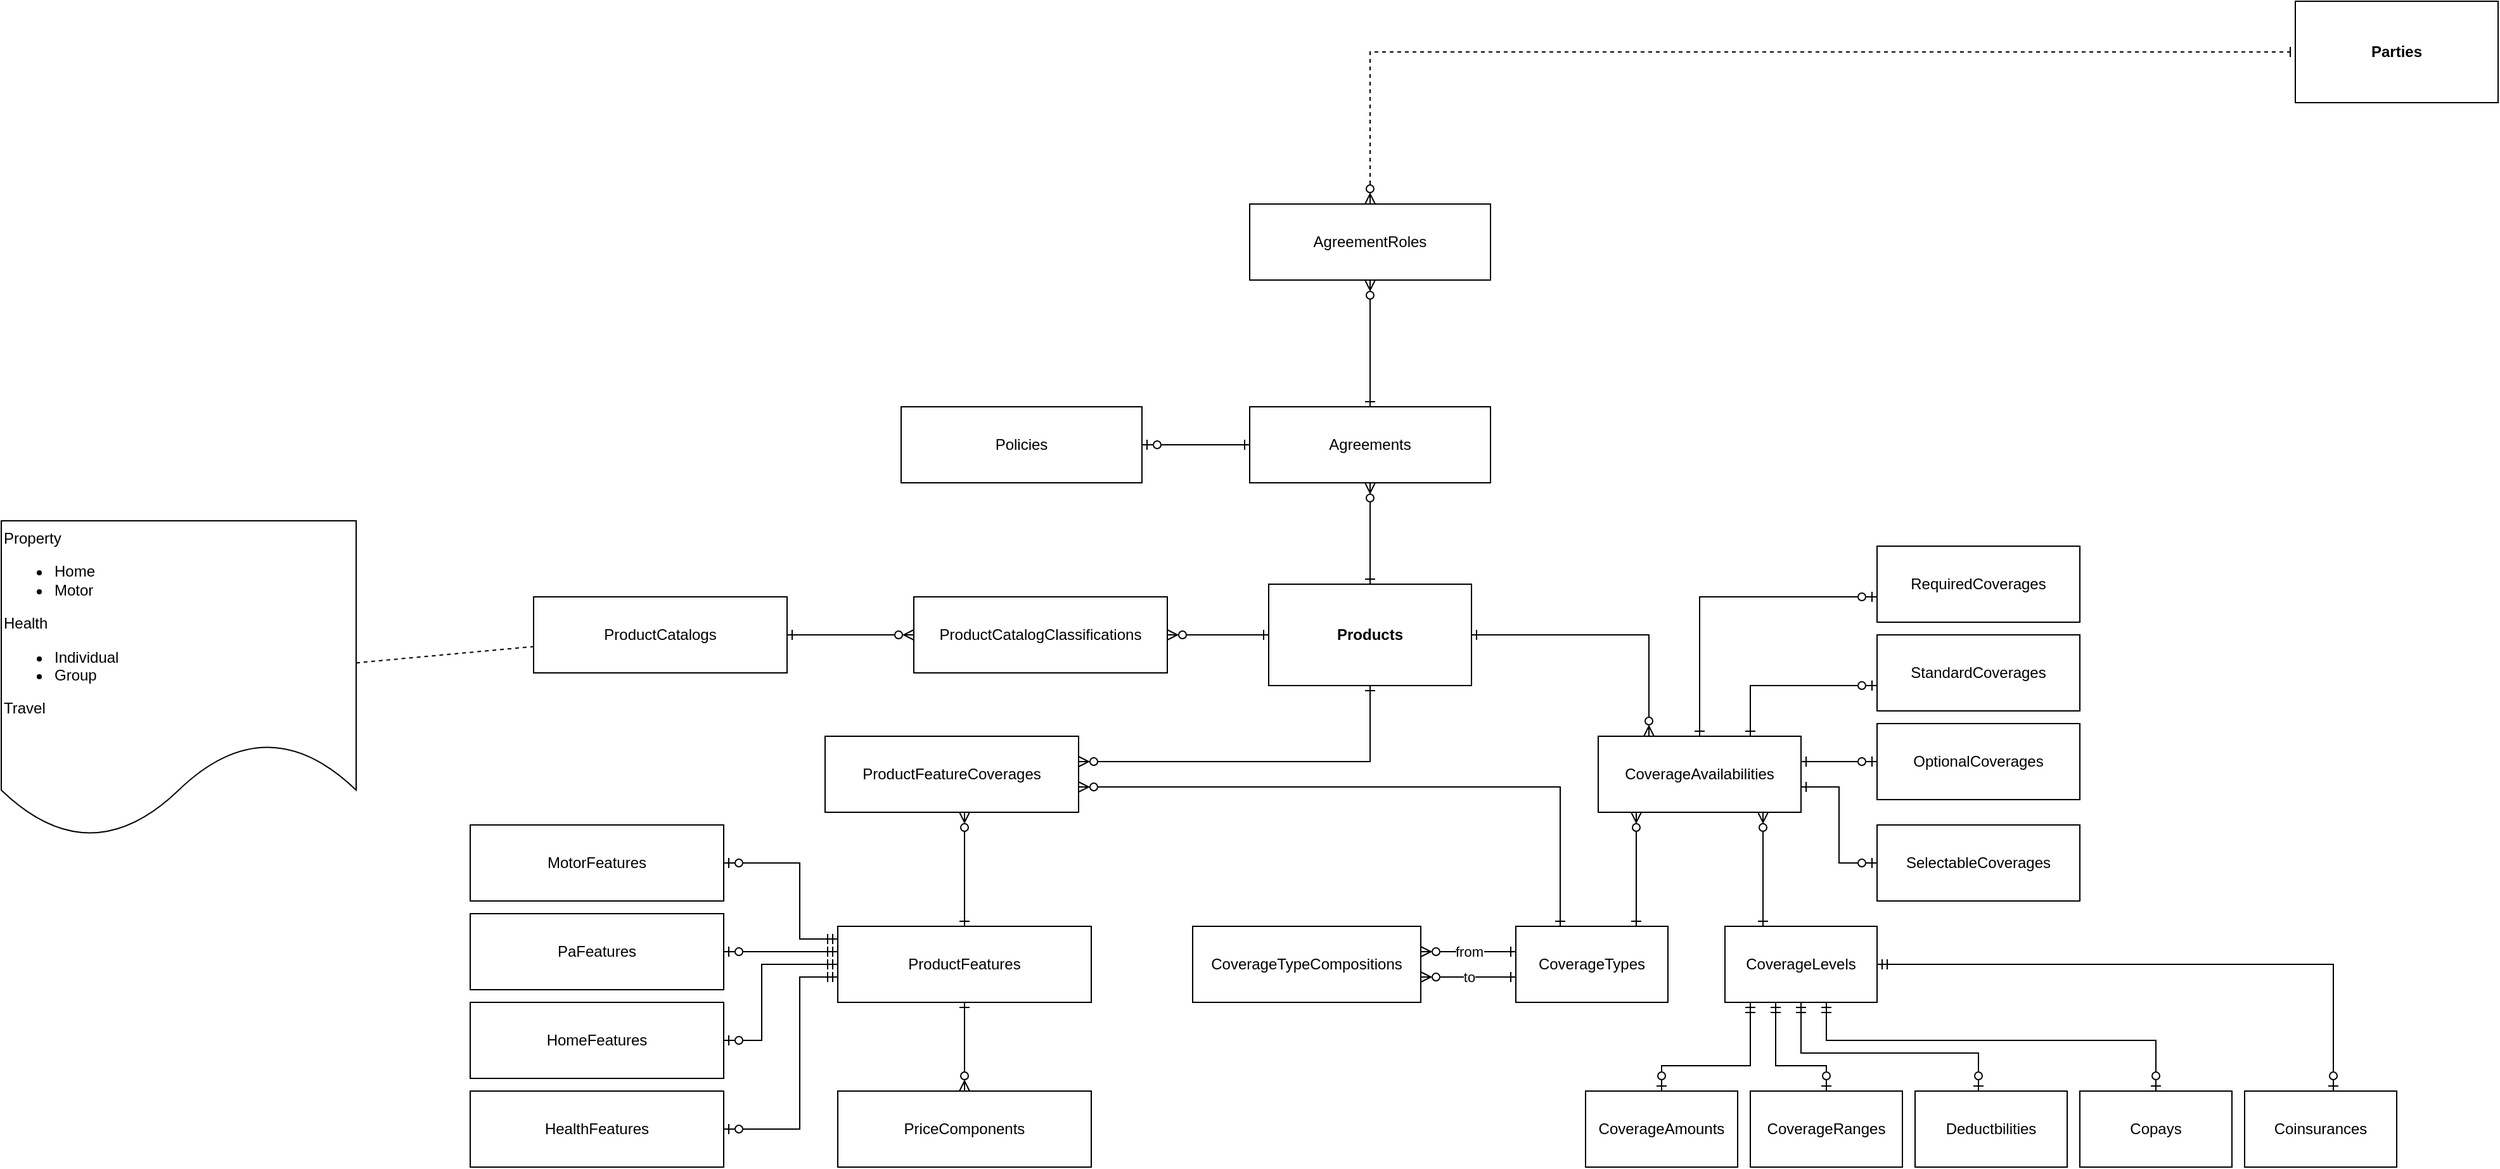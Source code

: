 <mxfile version="27.2.0">
  <diagram name="Page-1" id="UG3h2oHKd8cI5t2Z76ql">
    <mxGraphModel dx="1775" dy="1591" grid="1" gridSize="10" guides="1" tooltips="1" connect="1" arrows="1" fold="1" page="1" pageScale="1" pageWidth="850" pageHeight="1100" math="0" shadow="0">
      <root>
        <mxCell id="0" />
        <mxCell id="1" parent="0" />
        <mxCell id="Gwfefa4xqPAHv9ycmTIK-1" value="Products" style="rounded=0;whiteSpace=wrap;html=1;fontStyle=1" vertex="1" parent="1">
          <mxGeometry x="230" y="90" width="160" height="80" as="geometry" />
        </mxCell>
        <mxCell id="Gwfefa4xqPAHv9ycmTIK-2" value="CoverageTypes" style="rounded=0;whiteSpace=wrap;html=1;" vertex="1" parent="1">
          <mxGeometry x="425" y="360" width="120" height="60" as="geometry" />
        </mxCell>
        <mxCell id="Gwfefa4xqPAHv9ycmTIK-4" style="edgeStyle=orthogonalEdgeStyle;rounded=0;orthogonalLoop=1;jettySize=auto;html=1;endArrow=ERone;endFill=0;startArrow=ERzeroToMany;startFill=0;" edge="1" parent="1" source="Gwfefa4xqPAHv9ycmTIK-3" target="Gwfefa4xqPAHv9ycmTIK-2">
          <mxGeometry relative="1" as="geometry">
            <Array as="points">
              <mxPoint x="520" y="320" />
              <mxPoint x="520" y="320" />
            </Array>
          </mxGeometry>
        </mxCell>
        <mxCell id="Gwfefa4xqPAHv9ycmTIK-18" style="edgeStyle=orthogonalEdgeStyle;rounded=0;orthogonalLoop=1;jettySize=auto;html=1;endArrow=ERone;endFill=0;startArrow=ERzeroToMany;startFill=0;" edge="1" parent="1" source="Gwfefa4xqPAHv9ycmTIK-3" target="Gwfefa4xqPAHv9ycmTIK-1">
          <mxGeometry relative="1" as="geometry">
            <Array as="points">
              <mxPoint x="530" y="130" />
            </Array>
          </mxGeometry>
        </mxCell>
        <mxCell id="Gwfefa4xqPAHv9ycmTIK-20" style="edgeStyle=orthogonalEdgeStyle;rounded=0;orthogonalLoop=1;jettySize=auto;html=1;startArrow=ERone;startFill=0;endArrow=ERzeroToOne;endFill=0;" edge="1" parent="1" source="Gwfefa4xqPAHv9ycmTIK-3" target="Gwfefa4xqPAHv9ycmTIK-19">
          <mxGeometry relative="1" as="geometry">
            <Array as="points">
              <mxPoint x="570" y="100" />
            </Array>
          </mxGeometry>
        </mxCell>
        <mxCell id="Gwfefa4xqPAHv9ycmTIK-3" value="CoverageAvailabilities" style="rounded=0;whiteSpace=wrap;html=1;" vertex="1" parent="1">
          <mxGeometry x="490" y="210" width="160" height="60" as="geometry" />
        </mxCell>
        <mxCell id="Gwfefa4xqPAHv9ycmTIK-13" style="edgeStyle=orthogonalEdgeStyle;rounded=0;orthogonalLoop=1;jettySize=auto;html=1;startArrow=ERmandOne;startFill=0;endArrow=ERzeroToOne;endFill=0;" edge="1" parent="1" source="Gwfefa4xqPAHv9ycmTIK-5" target="Gwfefa4xqPAHv9ycmTIK-8">
          <mxGeometry relative="1" as="geometry">
            <Array as="points">
              <mxPoint x="610" y="470" />
              <mxPoint x="540" y="470" />
            </Array>
          </mxGeometry>
        </mxCell>
        <mxCell id="Gwfefa4xqPAHv9ycmTIK-5" value="CoverageLevels" style="rounded=0;whiteSpace=wrap;html=1;" vertex="1" parent="1">
          <mxGeometry x="590" y="360" width="120" height="60" as="geometry" />
        </mxCell>
        <mxCell id="Gwfefa4xqPAHv9ycmTIK-6" style="edgeStyle=orthogonalEdgeStyle;rounded=0;orthogonalLoop=1;jettySize=auto;html=1;endArrow=ERone;endFill=0;startArrow=ERzeroToMany;startFill=0;" edge="1" parent="1" source="Gwfefa4xqPAHv9ycmTIK-3" target="Gwfefa4xqPAHv9ycmTIK-5">
          <mxGeometry relative="1" as="geometry">
            <mxPoint x="640" y="300" as="sourcePoint" />
            <mxPoint x="640" y="400" as="targetPoint" />
            <Array as="points">
              <mxPoint x="620" y="320" />
              <mxPoint x="620" y="320" />
            </Array>
          </mxGeometry>
        </mxCell>
        <mxCell id="Gwfefa4xqPAHv9ycmTIK-8" value="CoverageAmounts" style="rounded=0;whiteSpace=wrap;html=1;" vertex="1" parent="1">
          <mxGeometry x="480" y="490" width="120" height="60" as="geometry" />
        </mxCell>
        <mxCell id="Gwfefa4xqPAHv9ycmTIK-9" value="CoverageRanges" style="rounded=0;whiteSpace=wrap;html=1;" vertex="1" parent="1">
          <mxGeometry x="610" y="490" width="120" height="60" as="geometry" />
        </mxCell>
        <mxCell id="Gwfefa4xqPAHv9ycmTIK-10" value="Deductbilities" style="rounded=0;whiteSpace=wrap;html=1;" vertex="1" parent="1">
          <mxGeometry x="740" y="490" width="120" height="60" as="geometry" />
        </mxCell>
        <mxCell id="Gwfefa4xqPAHv9ycmTIK-11" value="Copays" style="rounded=0;whiteSpace=wrap;html=1;" vertex="1" parent="1">
          <mxGeometry x="870" y="490" width="120" height="60" as="geometry" />
        </mxCell>
        <mxCell id="Gwfefa4xqPAHv9ycmTIK-12" value="Coinsurances" style="rounded=0;whiteSpace=wrap;html=1;" vertex="1" parent="1">
          <mxGeometry x="1000" y="490" width="120" height="60" as="geometry" />
        </mxCell>
        <mxCell id="Gwfefa4xqPAHv9ycmTIK-14" style="edgeStyle=orthogonalEdgeStyle;rounded=0;orthogonalLoop=1;jettySize=auto;html=1;startArrow=ERmandOne;startFill=0;endArrow=ERzeroToOne;endFill=0;" edge="1" parent="1" source="Gwfefa4xqPAHv9ycmTIK-5" target="Gwfefa4xqPAHv9ycmTIK-9">
          <mxGeometry relative="1" as="geometry">
            <mxPoint x="900" y="440" as="sourcePoint" />
            <mxPoint x="790" y="500" as="targetPoint" />
            <Array as="points">
              <mxPoint x="630" y="470" />
              <mxPoint x="670" y="470" />
            </Array>
          </mxGeometry>
        </mxCell>
        <mxCell id="Gwfefa4xqPAHv9ycmTIK-15" style="edgeStyle=orthogonalEdgeStyle;rounded=0;orthogonalLoop=1;jettySize=auto;html=1;startArrow=ERmandOne;startFill=0;endArrow=ERzeroToOne;endFill=0;" edge="1" parent="1" source="Gwfefa4xqPAHv9ycmTIK-5" target="Gwfefa4xqPAHv9ycmTIK-10">
          <mxGeometry relative="1" as="geometry">
            <mxPoint x="760" y="440" as="sourcePoint" />
            <mxPoint x="790" y="500" as="targetPoint" />
            <Array as="points">
              <mxPoint x="650" y="460" />
              <mxPoint x="790" y="460" />
            </Array>
          </mxGeometry>
        </mxCell>
        <mxCell id="Gwfefa4xqPAHv9ycmTIK-16" style="edgeStyle=orthogonalEdgeStyle;rounded=0;orthogonalLoop=1;jettySize=auto;html=1;startArrow=ERmandOne;startFill=0;endArrow=ERzeroToOne;endFill=0;" edge="1" parent="1" source="Gwfefa4xqPAHv9ycmTIK-5" target="Gwfefa4xqPAHv9ycmTIK-11">
          <mxGeometry relative="1" as="geometry">
            <mxPoint x="800" y="420" as="sourcePoint" />
            <mxPoint x="940" y="480" as="targetPoint" />
            <Array as="points">
              <mxPoint x="670" y="450" />
              <mxPoint x="930" y="450" />
            </Array>
          </mxGeometry>
        </mxCell>
        <mxCell id="Gwfefa4xqPAHv9ycmTIK-17" style="edgeStyle=orthogonalEdgeStyle;rounded=0;orthogonalLoop=1;jettySize=auto;html=1;startArrow=ERmandOne;startFill=0;endArrow=ERzeroToOne;endFill=0;" edge="1" parent="1" source="Gwfefa4xqPAHv9ycmTIK-5" target="Gwfefa4xqPAHv9ycmTIK-12">
          <mxGeometry relative="1" as="geometry">
            <mxPoint x="880" y="410" as="sourcePoint" />
            <mxPoint x="1020" y="470" as="targetPoint" />
            <Array as="points">
              <mxPoint x="1070" y="390" />
            </Array>
          </mxGeometry>
        </mxCell>
        <mxCell id="Gwfefa4xqPAHv9ycmTIK-19" value="RequiredCoverages" style="rounded=0;whiteSpace=wrap;html=1;" vertex="1" parent="1">
          <mxGeometry x="710" y="60" width="160" height="60" as="geometry" />
        </mxCell>
        <mxCell id="Gwfefa4xqPAHv9ycmTIK-21" value="StandardCoverages" style="rounded=0;whiteSpace=wrap;html=1;" vertex="1" parent="1">
          <mxGeometry x="710" y="130" width="160" height="60" as="geometry" />
        </mxCell>
        <mxCell id="Gwfefa4xqPAHv9ycmTIK-22" value="OptionalCoverages" style="rounded=0;whiteSpace=wrap;html=1;" vertex="1" parent="1">
          <mxGeometry x="710" y="200" width="160" height="60" as="geometry" />
        </mxCell>
        <mxCell id="Gwfefa4xqPAHv9ycmTIK-23" value="SelectableCoverages" style="rounded=0;whiteSpace=wrap;html=1;" vertex="1" parent="1">
          <mxGeometry x="710" y="280" width="160" height="60" as="geometry" />
        </mxCell>
        <mxCell id="Gwfefa4xqPAHv9ycmTIK-24" style="edgeStyle=orthogonalEdgeStyle;rounded=0;orthogonalLoop=1;jettySize=auto;html=1;startArrow=ERone;startFill=0;endArrow=ERzeroToOne;endFill=0;" edge="1" parent="1" source="Gwfefa4xqPAHv9ycmTIK-3" target="Gwfefa4xqPAHv9ycmTIK-21">
          <mxGeometry relative="1" as="geometry">
            <mxPoint x="920" y="280" as="sourcePoint" />
            <mxPoint x="1060" y="170" as="targetPoint" />
            <Array as="points">
              <mxPoint x="610" y="170" />
            </Array>
          </mxGeometry>
        </mxCell>
        <mxCell id="Gwfefa4xqPAHv9ycmTIK-25" style="edgeStyle=orthogonalEdgeStyle;rounded=0;orthogonalLoop=1;jettySize=auto;html=1;startArrow=ERone;startFill=0;endArrow=ERzeroToOne;endFill=0;" edge="1" parent="1" source="Gwfefa4xqPAHv9ycmTIK-3" target="Gwfefa4xqPAHv9ycmTIK-22">
          <mxGeometry relative="1" as="geometry">
            <mxPoint x="930" y="300" as="sourcePoint" />
            <mxPoint x="1030" y="260" as="targetPoint" />
            <Array as="points">
              <mxPoint x="670" y="230" />
              <mxPoint x="670" y="230" />
            </Array>
          </mxGeometry>
        </mxCell>
        <mxCell id="Gwfefa4xqPAHv9ycmTIK-26" style="edgeStyle=orthogonalEdgeStyle;rounded=0;orthogonalLoop=1;jettySize=auto;html=1;startArrow=ERone;startFill=0;endArrow=ERzeroToOne;endFill=0;" edge="1" parent="1" source="Gwfefa4xqPAHv9ycmTIK-3" target="Gwfefa4xqPAHv9ycmTIK-23">
          <mxGeometry relative="1" as="geometry">
            <mxPoint x="670" y="290" as="sourcePoint" />
            <mxPoint x="730" y="290" as="targetPoint" />
            <Array as="points">
              <mxPoint x="680" y="250" />
              <mxPoint x="680" y="310" />
            </Array>
          </mxGeometry>
        </mxCell>
        <mxCell id="Gwfefa4xqPAHv9ycmTIK-28" value="from" style="edgeStyle=orthogonalEdgeStyle;rounded=0;orthogonalLoop=1;jettySize=auto;html=1;endArrow=ERone;endFill=0;startArrow=ERzeroToMany;startFill=0;" edge="1" parent="1" source="Gwfefa4xqPAHv9ycmTIK-27" target="Gwfefa4xqPAHv9ycmTIK-2">
          <mxGeometry relative="1" as="geometry">
            <Array as="points">
              <mxPoint x="390" y="380" />
              <mxPoint x="390" y="380" />
            </Array>
          </mxGeometry>
        </mxCell>
        <mxCell id="Gwfefa4xqPAHv9ycmTIK-27" value="CoverageTypeCompositions" style="rounded=0;whiteSpace=wrap;html=1;" vertex="1" parent="1">
          <mxGeometry x="170" y="360" width="180" height="60" as="geometry" />
        </mxCell>
        <mxCell id="Gwfefa4xqPAHv9ycmTIK-29" value="to" style="edgeStyle=orthogonalEdgeStyle;rounded=0;orthogonalLoop=1;jettySize=auto;html=1;endArrow=ERone;endFill=0;startArrow=ERzeroToMany;startFill=0;" edge="1" parent="1" source="Gwfefa4xqPAHv9ycmTIK-27" target="Gwfefa4xqPAHv9ycmTIK-2">
          <mxGeometry relative="1" as="geometry">
            <mxPoint x="370" y="420" as="sourcePoint" />
            <mxPoint x="480" y="420" as="targetPoint" />
            <Array as="points">
              <mxPoint x="370" y="400" />
              <mxPoint x="370" y="400" />
            </Array>
          </mxGeometry>
        </mxCell>
        <mxCell id="Gwfefa4xqPAHv9ycmTIK-31" style="edgeStyle=orthogonalEdgeStyle;rounded=0;orthogonalLoop=1;jettySize=auto;html=1;endArrow=ERone;endFill=0;startArrow=ERzeroToMany;startFill=0;" edge="1" parent="1" source="Gwfefa4xqPAHv9ycmTIK-30" target="Gwfefa4xqPAHv9ycmTIK-1">
          <mxGeometry relative="1" as="geometry">
            <Array as="points">
              <mxPoint x="10" y="130" />
            </Array>
          </mxGeometry>
        </mxCell>
        <mxCell id="Gwfefa4xqPAHv9ycmTIK-33" style="edgeStyle=orthogonalEdgeStyle;rounded=0;orthogonalLoop=1;jettySize=auto;html=1;endArrow=ERone;endFill=0;startArrow=ERzeroToMany;startFill=0;" edge="1" parent="1" source="Gwfefa4xqPAHv9ycmTIK-30" target="Gwfefa4xqPAHv9ycmTIK-32">
          <mxGeometry relative="1" as="geometry" />
        </mxCell>
        <mxCell id="Gwfefa4xqPAHv9ycmTIK-30" value="ProductCatalogClassifications" style="rounded=0;whiteSpace=wrap;html=1;" vertex="1" parent="1">
          <mxGeometry x="-50" y="100" width="200" height="60" as="geometry" />
        </mxCell>
        <mxCell id="Gwfefa4xqPAHv9ycmTIK-32" value="ProductCatalogs" style="rounded=0;whiteSpace=wrap;html=1;" vertex="1" parent="1">
          <mxGeometry x="-350" y="100" width="200" height="60" as="geometry" />
        </mxCell>
        <mxCell id="Gwfefa4xqPAHv9ycmTIK-35" style="rounded=0;orthogonalLoop=1;jettySize=auto;html=1;dashed=1;endArrow=none;endFill=0;" edge="1" parent="1" source="Gwfefa4xqPAHv9ycmTIK-34" target="Gwfefa4xqPAHv9ycmTIK-32">
          <mxGeometry relative="1" as="geometry" />
        </mxCell>
        <mxCell id="Gwfefa4xqPAHv9ycmTIK-34" value="Property&lt;div style=&quot;&quot;&gt;&lt;ul&gt;&lt;li&gt;Home&lt;/li&gt;&lt;li&gt;Motor&lt;/li&gt;&lt;/ul&gt;&lt;/div&gt;&lt;div&gt;Health&lt;/div&gt;&lt;div&gt;&lt;ul&gt;&lt;li&gt;Individual&lt;/li&gt;&lt;li&gt;Group&lt;/li&gt;&lt;/ul&gt;&lt;div&gt;Travel&lt;/div&gt;&lt;/div&gt;&lt;div&gt;&lt;br&gt;&lt;/div&gt;" style="shape=document;whiteSpace=wrap;html=1;boundedLbl=1;align=left;verticalAlign=middle;" vertex="1" parent="1">
          <mxGeometry x="-770" y="40" width="280" height="250" as="geometry" />
        </mxCell>
        <mxCell id="Gwfefa4xqPAHv9ycmTIK-39" style="edgeStyle=orthogonalEdgeStyle;rounded=0;orthogonalLoop=1;jettySize=auto;html=1;endArrow=ERone;endFill=0;startArrow=ERzeroToMany;startFill=0;" edge="1" parent="1" source="Gwfefa4xqPAHv9ycmTIK-38" target="Gwfefa4xqPAHv9ycmTIK-1">
          <mxGeometry relative="1" as="geometry">
            <Array as="points">
              <mxPoint x="310" y="230" />
            </Array>
          </mxGeometry>
        </mxCell>
        <mxCell id="Gwfefa4xqPAHv9ycmTIK-43" style="edgeStyle=orthogonalEdgeStyle;rounded=0;orthogonalLoop=1;jettySize=auto;html=1;startArrow=ERzeroToMany;startFill=0;endArrow=ERone;endFill=0;" edge="1" parent="1" source="Gwfefa4xqPAHv9ycmTIK-38" target="Gwfefa4xqPAHv9ycmTIK-40">
          <mxGeometry relative="1" as="geometry">
            <Array as="points">
              <mxPoint x="-10" y="300" />
              <mxPoint x="-10" y="300" />
            </Array>
          </mxGeometry>
        </mxCell>
        <mxCell id="Gwfefa4xqPAHv9ycmTIK-38" value="ProductFeatureCoverages" style="rounded=0;whiteSpace=wrap;html=1;" vertex="1" parent="1">
          <mxGeometry x="-120" y="210" width="200" height="60" as="geometry" />
        </mxCell>
        <mxCell id="Gwfefa4xqPAHv9ycmTIK-42" style="edgeStyle=orthogonalEdgeStyle;rounded=0;orthogonalLoop=1;jettySize=auto;html=1;startArrow=ERone;startFill=0;endArrow=ERzeroToMany;endFill=0;" edge="1" parent="1" source="Gwfefa4xqPAHv9ycmTIK-40" target="Gwfefa4xqPAHv9ycmTIK-41">
          <mxGeometry relative="1" as="geometry" />
        </mxCell>
        <mxCell id="Gwfefa4xqPAHv9ycmTIK-40" value="ProductFeatures" style="rounded=0;whiteSpace=wrap;html=1;" vertex="1" parent="1">
          <mxGeometry x="-110" y="360" width="200" height="60" as="geometry" />
        </mxCell>
        <mxCell id="Gwfefa4xqPAHv9ycmTIK-41" value="PriceComponents" style="rounded=0;whiteSpace=wrap;html=1;" vertex="1" parent="1">
          <mxGeometry x="-110" y="490" width="200" height="60" as="geometry" />
        </mxCell>
        <mxCell id="Gwfefa4xqPAHv9ycmTIK-44" style="edgeStyle=orthogonalEdgeStyle;rounded=0;orthogonalLoop=1;jettySize=auto;html=1;endArrow=ERone;endFill=0;startArrow=ERzeroToMany;startFill=0;" edge="1" parent="1" source="Gwfefa4xqPAHv9ycmTIK-38" target="Gwfefa4xqPAHv9ycmTIK-2">
          <mxGeometry relative="1" as="geometry">
            <mxPoint x="260" y="380" as="sourcePoint" />
            <mxPoint x="490" y="320" as="targetPoint" />
            <Array as="points">
              <mxPoint x="460" y="250" />
            </Array>
          </mxGeometry>
        </mxCell>
        <mxCell id="Gwfefa4xqPAHv9ycmTIK-45" value="MotorFeatures" style="rounded=0;whiteSpace=wrap;html=1;" vertex="1" parent="1">
          <mxGeometry x="-400" y="280" width="200" height="60" as="geometry" />
        </mxCell>
        <mxCell id="Gwfefa4xqPAHv9ycmTIK-46" value="PaFeatures" style="rounded=0;whiteSpace=wrap;html=1;" vertex="1" parent="1">
          <mxGeometry x="-400" y="350" width="200" height="60" as="geometry" />
        </mxCell>
        <mxCell id="Gwfefa4xqPAHv9ycmTIK-47" value="HomeFeatures" style="rounded=0;whiteSpace=wrap;html=1;" vertex="1" parent="1">
          <mxGeometry x="-400" y="420" width="200" height="60" as="geometry" />
        </mxCell>
        <mxCell id="Gwfefa4xqPAHv9ycmTIK-48" value="HealthFeatures" style="rounded=0;whiteSpace=wrap;html=1;" vertex="1" parent="1">
          <mxGeometry x="-400" y="490" width="200" height="60" as="geometry" />
        </mxCell>
        <mxCell id="Gwfefa4xqPAHv9ycmTIK-49" style="edgeStyle=orthogonalEdgeStyle;rounded=0;orthogonalLoop=1;jettySize=auto;html=1;startArrow=ERmandOne;startFill=0;endArrow=ERzeroToOne;endFill=0;" edge="1" parent="1" source="Gwfefa4xqPAHv9ycmTIK-40" target="Gwfefa4xqPAHv9ycmTIK-45">
          <mxGeometry relative="1" as="geometry">
            <mxPoint x="-60" y="300" as="sourcePoint" />
            <mxPoint x="-130" y="370" as="targetPoint" />
            <Array as="points">
              <mxPoint x="-140" y="370" />
              <mxPoint x="-140" y="310" />
            </Array>
          </mxGeometry>
        </mxCell>
        <mxCell id="Gwfefa4xqPAHv9ycmTIK-50" style="edgeStyle=orthogonalEdgeStyle;rounded=0;orthogonalLoop=1;jettySize=auto;html=1;startArrow=ERmandOne;startFill=0;endArrow=ERzeroToOne;endFill=0;" edge="1" parent="1" source="Gwfefa4xqPAHv9ycmTIK-40" target="Gwfefa4xqPAHv9ycmTIK-46">
          <mxGeometry relative="1" as="geometry">
            <mxPoint x="-10" y="460" as="sourcePoint" />
            <mxPoint x="-150" y="410" as="targetPoint" />
            <Array as="points">
              <mxPoint x="-140" y="380" />
              <mxPoint x="-140" y="380" />
            </Array>
          </mxGeometry>
        </mxCell>
        <mxCell id="Gwfefa4xqPAHv9ycmTIK-51" style="edgeStyle=orthogonalEdgeStyle;rounded=0;orthogonalLoop=1;jettySize=auto;html=1;startArrow=ERmandOne;startFill=0;endArrow=ERzeroToOne;endFill=0;" edge="1" parent="1" source="Gwfefa4xqPAHv9ycmTIK-40" target="Gwfefa4xqPAHv9ycmTIK-47">
          <mxGeometry relative="1" as="geometry">
            <mxPoint x="-10" y="480" as="sourcePoint" />
            <mxPoint x="-150" y="430" as="targetPoint" />
            <Array as="points">
              <mxPoint x="-170" y="390" />
              <mxPoint x="-170" y="450" />
            </Array>
          </mxGeometry>
        </mxCell>
        <mxCell id="Gwfefa4xqPAHv9ycmTIK-52" style="edgeStyle=orthogonalEdgeStyle;rounded=0;orthogonalLoop=1;jettySize=auto;html=1;startArrow=ERmandOne;startFill=0;endArrow=ERzeroToOne;endFill=0;" edge="1" parent="1" source="Gwfefa4xqPAHv9ycmTIK-40" target="Gwfefa4xqPAHv9ycmTIK-48">
          <mxGeometry relative="1" as="geometry">
            <mxPoint x="10" y="510" as="sourcePoint" />
            <mxPoint x="-130" y="460" as="targetPoint" />
            <Array as="points">
              <mxPoint x="-140" y="400" />
              <mxPoint x="-140" y="520" />
            </Array>
          </mxGeometry>
        </mxCell>
        <mxCell id="Gwfefa4xqPAHv9ycmTIK-54" style="edgeStyle=orthogonalEdgeStyle;rounded=0;orthogonalLoop=1;jettySize=auto;html=1;endArrow=ERone;endFill=0;startArrow=ERzeroToMany;startFill=0;" edge="1" parent="1" source="Gwfefa4xqPAHv9ycmTIK-53" target="Gwfefa4xqPAHv9ycmTIK-1">
          <mxGeometry relative="1" as="geometry" />
        </mxCell>
        <mxCell id="Gwfefa4xqPAHv9ycmTIK-53" value="Agreements" style="rounded=0;whiteSpace=wrap;html=1;" vertex="1" parent="1">
          <mxGeometry x="215" y="-50" width="190" height="60" as="geometry" />
        </mxCell>
        <mxCell id="Gwfefa4xqPAHv9ycmTIK-56" style="edgeStyle=orthogonalEdgeStyle;rounded=0;orthogonalLoop=1;jettySize=auto;html=1;endArrow=ERone;endFill=0;startArrow=ERzeroToMany;startFill=0;" edge="1" parent="1" source="Gwfefa4xqPAHv9ycmTIK-55" target="Gwfefa4xqPAHv9ycmTIK-53">
          <mxGeometry relative="1" as="geometry" />
        </mxCell>
        <mxCell id="Gwfefa4xqPAHv9ycmTIK-55" value="AgreementRoles" style="rounded=0;whiteSpace=wrap;html=1;" vertex="1" parent="1">
          <mxGeometry x="215" y="-210" width="190" height="60" as="geometry" />
        </mxCell>
        <mxCell id="Gwfefa4xqPAHv9ycmTIK-57" value="Parties" style="rounded=0;whiteSpace=wrap;html=1;fontStyle=1" vertex="1" parent="1">
          <mxGeometry x="1040" y="-370" width="160" height="80" as="geometry" />
        </mxCell>
        <mxCell id="Gwfefa4xqPAHv9ycmTIK-59" style="edgeStyle=orthogonalEdgeStyle;rounded=0;orthogonalLoop=1;jettySize=auto;html=1;startArrow=ERzeroToOne;startFill=0;endArrow=ERone;endFill=0;" edge="1" parent="1" source="Gwfefa4xqPAHv9ycmTIK-58" target="Gwfefa4xqPAHv9ycmTIK-53">
          <mxGeometry relative="1" as="geometry" />
        </mxCell>
        <mxCell id="Gwfefa4xqPAHv9ycmTIK-58" value="Policies" style="rounded=0;whiteSpace=wrap;html=1;" vertex="1" parent="1">
          <mxGeometry x="-60" y="-50" width="190" height="60" as="geometry" />
        </mxCell>
        <mxCell id="Gwfefa4xqPAHv9ycmTIK-60" style="edgeStyle=orthogonalEdgeStyle;rounded=0;orthogonalLoop=1;jettySize=auto;html=1;endArrow=ERone;endFill=0;startArrow=ERzeroToMany;startFill=0;dashed=1;" edge="1" parent="1" source="Gwfefa4xqPAHv9ycmTIK-55" target="Gwfefa4xqPAHv9ycmTIK-57">
          <mxGeometry relative="1" as="geometry">
            <mxPoint x="650" y="-150" as="sourcePoint" />
            <mxPoint x="650" y="-50" as="targetPoint" />
            <Array as="points">
              <mxPoint x="310" y="-330" />
            </Array>
          </mxGeometry>
        </mxCell>
      </root>
    </mxGraphModel>
  </diagram>
</mxfile>
